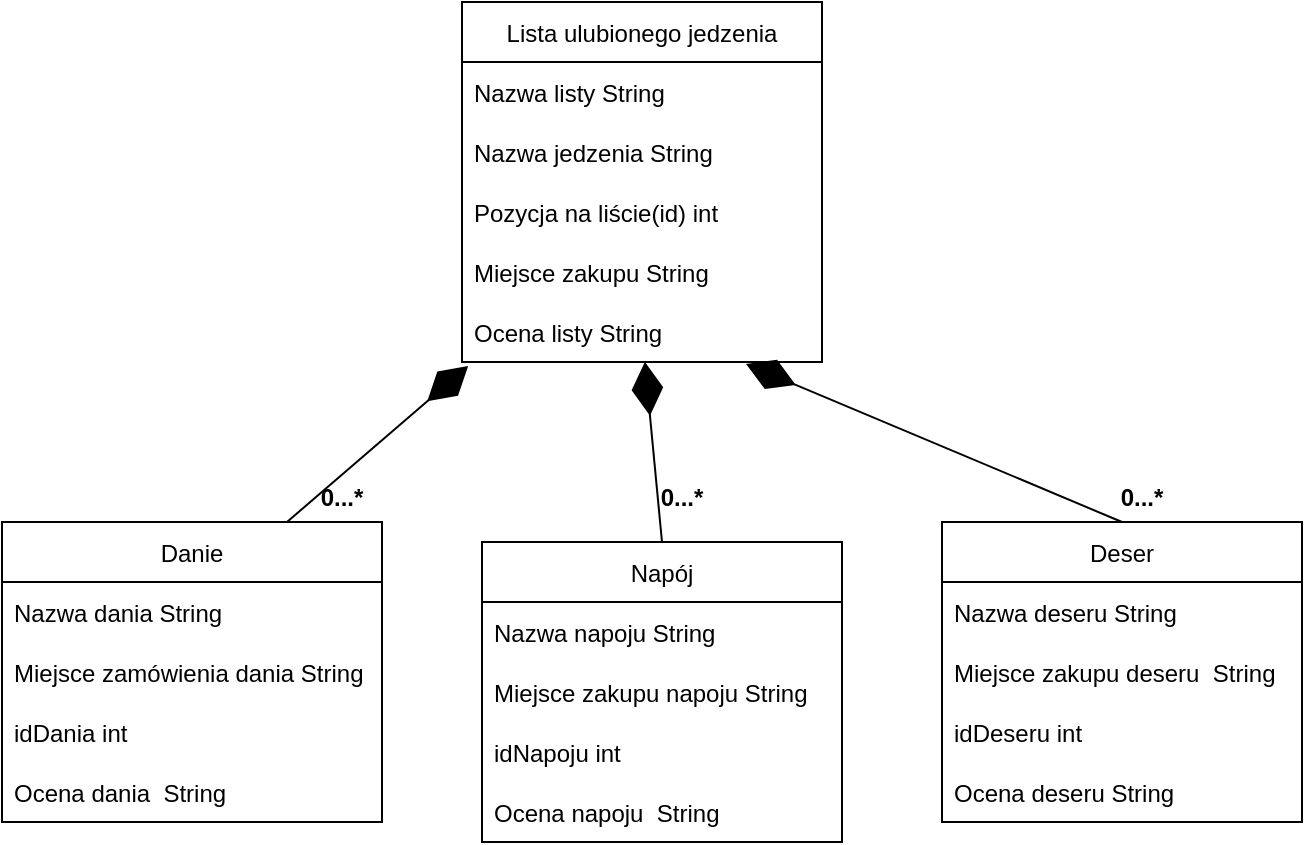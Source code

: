 <mxfile version="17.4.3" type="device"><diagram id="C5RBs43oDa-KdzZeNtuy" name="Page-1"><mxGraphModel dx="1662" dy="882" grid="1" gridSize="10" guides="1" tooltips="1" connect="1" arrows="1" fold="1" page="1" pageScale="1" pageWidth="827" pageHeight="1169" math="0" shadow="0"><root><mxCell id="WIyWlLk6GJQsqaUBKTNV-0"/><mxCell id="WIyWlLk6GJQsqaUBKTNV-1" parent="WIyWlLk6GJQsqaUBKTNV-0"/><mxCell id="SI7lB7a4YP6-z7Z1lp1o-0" value="Lista ulubionego jedzenia" style="swimlane;fontStyle=0;childLayout=stackLayout;horizontal=1;startSize=30;horizontalStack=0;resizeParent=1;resizeParentMax=0;resizeLast=0;collapsible=1;marginBottom=0;" parent="WIyWlLk6GJQsqaUBKTNV-1" vertex="1"><mxGeometry x="330" y="160" width="180" height="180" as="geometry"/></mxCell><mxCell id="SI7lB7a4YP6-z7Z1lp1o-1" value="Nazwa listy String" style="text;strokeColor=none;fillColor=none;align=left;verticalAlign=middle;spacingLeft=4;spacingRight=4;overflow=hidden;points=[[0,0.5],[1,0.5]];portConstraint=eastwest;rotatable=0;" parent="SI7lB7a4YP6-z7Z1lp1o-0" vertex="1"><mxGeometry y="30" width="180" height="30" as="geometry"/></mxCell><mxCell id="MvmxjaDZapjL1SQg7cKD-1" value="Nazwa jedzenia String" style="text;strokeColor=none;fillColor=none;align=left;verticalAlign=middle;spacingLeft=4;spacingRight=4;overflow=hidden;points=[[0,0.5],[1,0.5]];portConstraint=eastwest;rotatable=0;" vertex="1" parent="SI7lB7a4YP6-z7Z1lp1o-0"><mxGeometry y="60" width="180" height="30" as="geometry"/></mxCell><mxCell id="SI7lB7a4YP6-z7Z1lp1o-21" value="Pozycja na liście(id) int" style="text;strokeColor=none;fillColor=none;align=left;verticalAlign=middle;spacingLeft=4;spacingRight=4;overflow=hidden;points=[[0,0.5],[1,0.5]];portConstraint=eastwest;rotatable=0;" parent="SI7lB7a4YP6-z7Z1lp1o-0" vertex="1"><mxGeometry y="90" width="180" height="30" as="geometry"/></mxCell><mxCell id="FxNb66FLZF-qgKmzY7PV-44" value="Miejsce zakupu String" style="text;strokeColor=none;fillColor=none;align=left;verticalAlign=middle;spacingLeft=4;spacingRight=4;overflow=hidden;points=[[0,0.5],[1,0.5]];portConstraint=eastwest;rotatable=0;" parent="SI7lB7a4YP6-z7Z1lp1o-0" vertex="1"><mxGeometry y="120" width="180" height="30" as="geometry"/></mxCell><mxCell id="SI7lB7a4YP6-z7Z1lp1o-3" value="Ocena listy String" style="text;strokeColor=none;fillColor=none;align=left;verticalAlign=middle;spacingLeft=4;spacingRight=4;overflow=hidden;points=[[0,0.5],[1,0.5]];portConstraint=eastwest;rotatable=0;" parent="SI7lB7a4YP6-z7Z1lp1o-0" vertex="1"><mxGeometry y="150" width="180" height="30" as="geometry"/></mxCell><mxCell id="SI7lB7a4YP6-z7Z1lp1o-4" value="Danie" style="swimlane;fontStyle=0;childLayout=stackLayout;horizontal=1;startSize=30;horizontalStack=0;resizeParent=1;resizeParentMax=0;resizeLast=0;collapsible=1;marginBottom=0;" parent="WIyWlLk6GJQsqaUBKTNV-1" vertex="1"><mxGeometry x="100" y="420" width="190" height="150" as="geometry"/></mxCell><mxCell id="SI7lB7a4YP6-z7Z1lp1o-5" value="Nazwa dania String" style="text;strokeColor=none;fillColor=none;align=left;verticalAlign=middle;spacingLeft=4;spacingRight=4;overflow=hidden;points=[[0,0.5],[1,0.5]];portConstraint=eastwest;rotatable=0;" parent="SI7lB7a4YP6-z7Z1lp1o-4" vertex="1"><mxGeometry y="30" width="190" height="30" as="geometry"/></mxCell><mxCell id="SI7lB7a4YP6-z7Z1lp1o-27" value="Miejsce zamówienia dania String " style="text;strokeColor=none;fillColor=none;align=left;verticalAlign=middle;spacingLeft=4;spacingRight=4;overflow=hidden;points=[[0,0.5],[1,0.5]];portConstraint=eastwest;rotatable=0;" parent="SI7lB7a4YP6-z7Z1lp1o-4" vertex="1"><mxGeometry y="60" width="190" height="30" as="geometry"/></mxCell><mxCell id="MvmxjaDZapjL1SQg7cKD-2" value="idDania int" style="text;strokeColor=none;fillColor=none;align=left;verticalAlign=middle;spacingLeft=4;spacingRight=4;overflow=hidden;points=[[0,0.5],[1,0.5]];portConstraint=eastwest;rotatable=0;" vertex="1" parent="SI7lB7a4YP6-z7Z1lp1o-4"><mxGeometry y="90" width="190" height="30" as="geometry"/></mxCell><mxCell id="SI7lB7a4YP6-z7Z1lp1o-24" value="Ocena dania  String" style="text;strokeColor=none;fillColor=none;align=left;verticalAlign=middle;spacingLeft=4;spacingRight=4;overflow=hidden;points=[[0,0.5],[1,0.5]];portConstraint=eastwest;rotatable=0;" parent="SI7lB7a4YP6-z7Z1lp1o-4" vertex="1"><mxGeometry y="120" width="190" height="30" as="geometry"/></mxCell><mxCell id="SI7lB7a4YP6-z7Z1lp1o-8" value="Napój" style="swimlane;fontStyle=0;childLayout=stackLayout;horizontal=1;startSize=30;horizontalStack=0;resizeParent=1;resizeParentMax=0;resizeLast=0;collapsible=1;marginBottom=0;" parent="WIyWlLk6GJQsqaUBKTNV-1" vertex="1"><mxGeometry x="340" y="430" width="180" height="150" as="geometry"/></mxCell><mxCell id="SI7lB7a4YP6-z7Z1lp1o-9" value="Nazwa napoju String" style="text;strokeColor=none;fillColor=none;align=left;verticalAlign=middle;spacingLeft=4;spacingRight=4;overflow=hidden;points=[[0,0.5],[1,0.5]];portConstraint=eastwest;rotatable=0;" parent="SI7lB7a4YP6-z7Z1lp1o-8" vertex="1"><mxGeometry y="30" width="180" height="30" as="geometry"/></mxCell><mxCell id="FxNb66FLZF-qgKmzY7PV-42" value="Miejsce zakupu napoju String" style="text;strokeColor=none;fillColor=none;align=left;verticalAlign=middle;spacingLeft=4;spacingRight=4;overflow=hidden;points=[[0,0.5],[1,0.5]];portConstraint=eastwest;rotatable=0;" parent="SI7lB7a4YP6-z7Z1lp1o-8" vertex="1"><mxGeometry y="60" width="180" height="30" as="geometry"/></mxCell><mxCell id="MvmxjaDZapjL1SQg7cKD-3" value="idNapoju int" style="text;strokeColor=none;fillColor=none;align=left;verticalAlign=middle;spacingLeft=4;spacingRight=4;overflow=hidden;points=[[0,0.5],[1,0.5]];portConstraint=eastwest;rotatable=0;" vertex="1" parent="SI7lB7a4YP6-z7Z1lp1o-8"><mxGeometry y="90" width="180" height="30" as="geometry"/></mxCell><mxCell id="SI7lB7a4YP6-z7Z1lp1o-25" value="Ocena napoju  String" style="text;strokeColor=none;fillColor=none;align=left;verticalAlign=middle;spacingLeft=4;spacingRight=4;overflow=hidden;points=[[0,0.5],[1,0.5]];portConstraint=eastwest;rotatable=0;" parent="SI7lB7a4YP6-z7Z1lp1o-8" vertex="1"><mxGeometry y="120" width="180" height="30" as="geometry"/></mxCell><mxCell id="SI7lB7a4YP6-z7Z1lp1o-12" value="Deser" style="swimlane;fontStyle=0;childLayout=stackLayout;horizontal=1;startSize=30;horizontalStack=0;resizeParent=1;resizeParentMax=0;resizeLast=0;collapsible=1;marginBottom=0;" parent="WIyWlLk6GJQsqaUBKTNV-1" vertex="1"><mxGeometry x="570" y="420" width="180" height="150" as="geometry"/></mxCell><mxCell id="SI7lB7a4YP6-z7Z1lp1o-13" value="Nazwa deseru String" style="text;strokeColor=none;fillColor=none;align=left;verticalAlign=middle;spacingLeft=4;spacingRight=4;overflow=hidden;points=[[0,0.5],[1,0.5]];portConstraint=eastwest;rotatable=0;" parent="SI7lB7a4YP6-z7Z1lp1o-12" vertex="1"><mxGeometry y="30" width="180" height="30" as="geometry"/></mxCell><mxCell id="FxNb66FLZF-qgKmzY7PV-43" value="Miejsce zakupu deseru  String" style="text;strokeColor=none;fillColor=none;align=left;verticalAlign=middle;spacingLeft=4;spacingRight=4;overflow=hidden;points=[[0,0.5],[1,0.5]];portConstraint=eastwest;rotatable=0;" parent="SI7lB7a4YP6-z7Z1lp1o-12" vertex="1"><mxGeometry y="60" width="180" height="30" as="geometry"/></mxCell><mxCell id="MvmxjaDZapjL1SQg7cKD-4" value="idDeseru int" style="text;strokeColor=none;fillColor=none;align=left;verticalAlign=middle;spacingLeft=4;spacingRight=4;overflow=hidden;points=[[0,0.5],[1,0.5]];portConstraint=eastwest;rotatable=0;" vertex="1" parent="SI7lB7a4YP6-z7Z1lp1o-12"><mxGeometry y="90" width="180" height="30" as="geometry"/></mxCell><mxCell id="SI7lB7a4YP6-z7Z1lp1o-26" value="Ocena deseru String" style="text;strokeColor=none;fillColor=none;align=left;verticalAlign=middle;spacingLeft=4;spacingRight=4;overflow=hidden;points=[[0,0.5],[1,0.5]];portConstraint=eastwest;rotatable=0;" parent="SI7lB7a4YP6-z7Z1lp1o-12" vertex="1"><mxGeometry y="120" width="180" height="30" as="geometry"/></mxCell><mxCell id="FxNb66FLZF-qgKmzY7PV-11" value="" style="endArrow=diamondThin;endFill=1;endSize=24;html=1;rounded=0;exitX=0.5;exitY=0;exitDx=0;exitDy=0;" parent="WIyWlLk6GJQsqaUBKTNV-1" source="SI7lB7a4YP6-z7Z1lp1o-8" target="SI7lB7a4YP6-z7Z1lp1o-3" edge="1"><mxGeometry width="160" relative="1" as="geometry"><mxPoint x="462.98" y="672.04" as="sourcePoint"/><mxPoint x="646.454" y="590" as="targetPoint"/></mxGeometry></mxCell><mxCell id="FxNb66FLZF-qgKmzY7PV-12" value="" style="endArrow=diamondThin;endFill=1;endSize=24;html=1;rounded=0;exitX=0.5;exitY=0;exitDx=0;exitDy=0;entryX=0.789;entryY=1.033;entryDx=0;entryDy=0;entryPerimeter=0;" parent="WIyWlLk6GJQsqaUBKTNV-1" source="SI7lB7a4YP6-z7Z1lp1o-12" target="SI7lB7a4YP6-z7Z1lp1o-3" edge="1"><mxGeometry width="160" relative="1" as="geometry"><mxPoint x="430" y="430" as="sourcePoint"/><mxPoint x="430" y="330" as="targetPoint"/></mxGeometry></mxCell><mxCell id="FxNb66FLZF-qgKmzY7PV-13" value="" style="endArrow=diamondThin;endFill=1;endSize=24;html=1;rounded=0;exitX=0.75;exitY=0;exitDx=0;exitDy=0;entryX=0.017;entryY=1.067;entryDx=0;entryDy=0;entryPerimeter=0;" parent="WIyWlLk6GJQsqaUBKTNV-1" source="SI7lB7a4YP6-z7Z1lp1o-4" target="SI7lB7a4YP6-z7Z1lp1o-3" edge="1"><mxGeometry width="160" relative="1" as="geometry"><mxPoint x="670" y="430" as="sourcePoint"/><mxPoint x="482.02" y="330.99" as="targetPoint"/></mxGeometry></mxCell><mxCell id="FxNb66FLZF-qgKmzY7PV-14" value="0...*" style="text;align=center;fontStyle=1;verticalAlign=middle;spacingLeft=3;spacingRight=3;strokeColor=none;rotatable=0;points=[[0,0.5],[1,0.5]];portConstraint=eastwest;" parent="WIyWlLk6GJQsqaUBKTNV-1" vertex="1"><mxGeometry x="230" y="394" width="80" height="26" as="geometry"/></mxCell><mxCell id="FxNb66FLZF-qgKmzY7PV-15" value="0...*" style="text;align=center;fontStyle=1;verticalAlign=middle;spacingLeft=3;spacingRight=3;strokeColor=none;rotatable=0;points=[[0,0.5],[1,0.5]];portConstraint=eastwest;" parent="WIyWlLk6GJQsqaUBKTNV-1" vertex="1"><mxGeometry x="400" y="394" width="80" height="26" as="geometry"/></mxCell><mxCell id="FxNb66FLZF-qgKmzY7PV-16" value="0...*" style="text;align=center;fontStyle=1;verticalAlign=middle;spacingLeft=3;spacingRight=3;strokeColor=none;rotatable=0;points=[[0,0.5],[1,0.5]];portConstraint=eastwest;" parent="WIyWlLk6GJQsqaUBKTNV-1" vertex="1"><mxGeometry x="630" y="394" width="80" height="26" as="geometry"/></mxCell></root></mxGraphModel></diagram></mxfile>